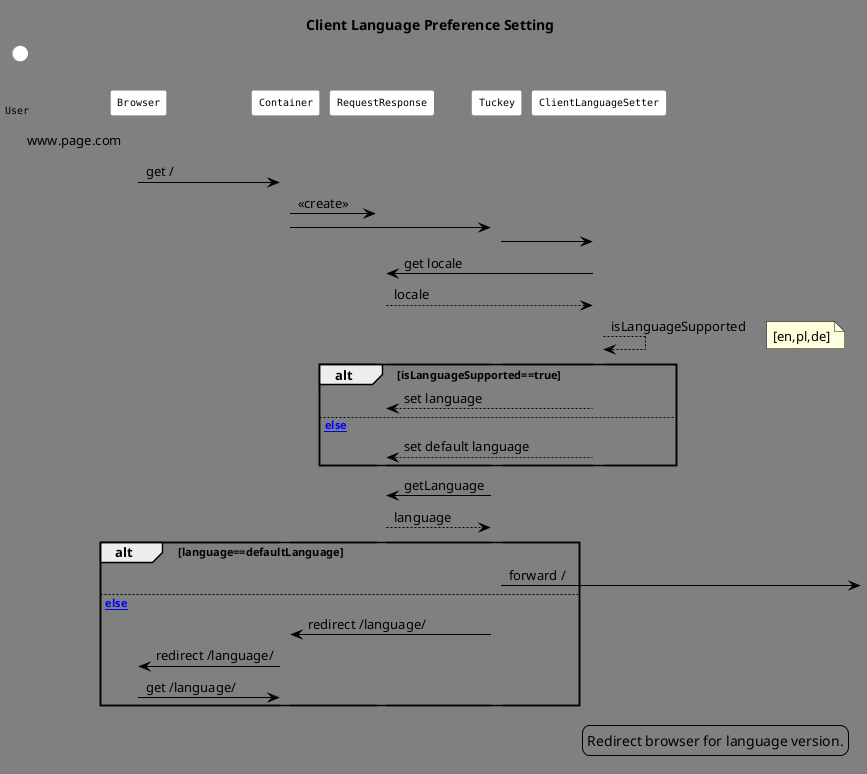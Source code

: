 @startuml
'autonumber
title Client Language Preference Setting
hide footbox
skinparam backgroundColor gray

skinparam sequence {
	ArrowColor black
	ActorBorderColor gray
	LifeLineBorderColor gray
	LifeLineBackgroundColor gray
	
	ParticipantBorderColor gray
	ParticipantBackgroundColor white
	ParticipantFontName Monospaced
	ParticipantFontSize 10
	ParticipantFontColor black
	
	ActorBackgroundColor white
	ActorFontColor black
	ActorFontSize 10
	ActorFontName Monospaced
}
actor User

User -[#gray]> Browser: www.page.com
activate Container
activate RequestResponse
activate Tuckey
Browser -> Container: get /
Container -> RequestResponse: <<create>>
Container -> Tuckey
Tuckey -> ClientLanguageSetter
activate ClientLanguageSetter
ClientLanguageSetter -> RequestResponse: get locale
RequestResponse --> ClientLanguageSetter: locale
ClientLanguageSetter --> ClientLanguageSetter: isLanguageSupported
note right: [en,pl,de]
alt isLanguageSupported==true
ClientLanguageSetter --> RequestResponse: set language
else [else]
ClientLanguageSetter --> RequestResponse: set default language
end
deactivate ClientLanguageSetter
Tuckey -> RequestResponse: getLanguage
RequestResponse --> Tuckey: language
alt language==defaultLanguage
Tuckey ->] : forward /
else [else]
Tuckey -> Container: redirect /language/
Container -> Browser: redirect /language/
Browser -> Container: get /language/
end
deactivate RequestResponse
deactivate Tuckey

deactivate Container

legend right
  Redirect browser for language version.
endlegend
@enduml